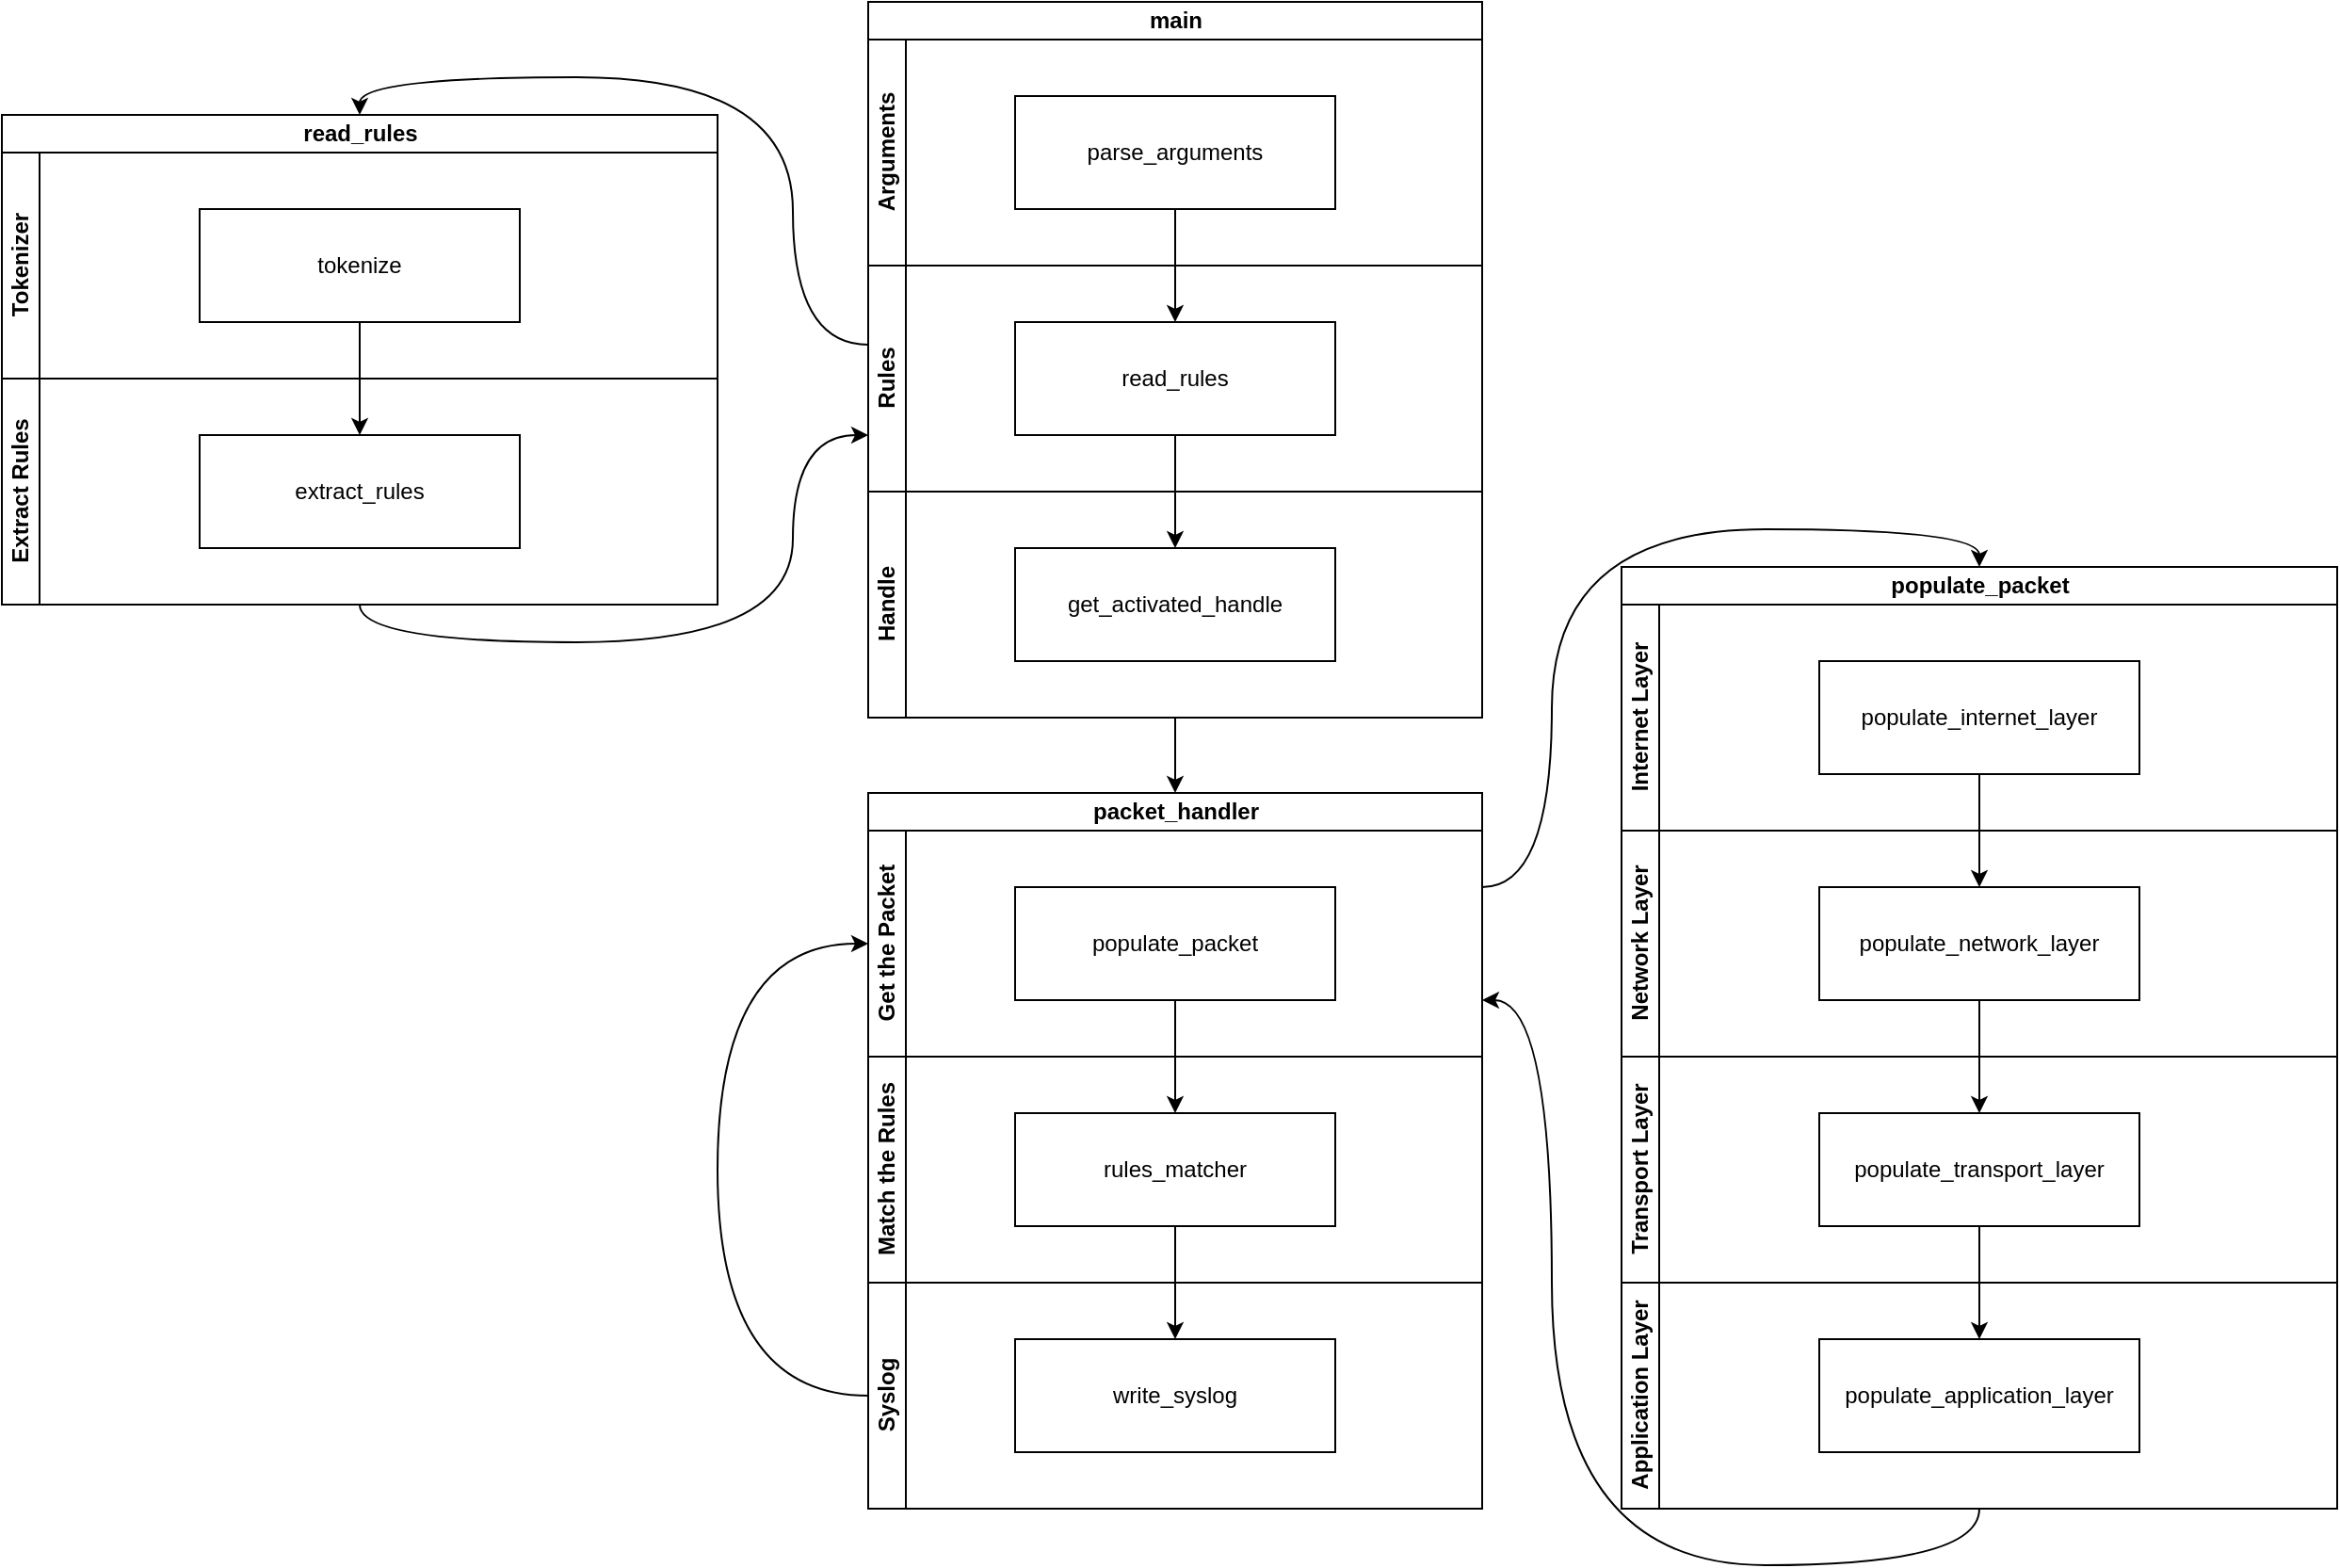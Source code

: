 <mxfile version="14.1.1" type="device"><diagram id="prtHgNgQTEPvFCAcTncT" name="Page-1"><mxGraphModel dx="2249" dy="794" grid="1" gridSize="10" guides="1" tooltips="1" connect="1" arrows="1" fold="1" page="1" pageScale="1" pageWidth="827" pageHeight="1169" math="0" shadow="0"><root><mxCell id="0"/><mxCell id="1" parent="0"/><mxCell id="hCdBlEyWWFd0zfUp14Pr-39" style="edgeStyle=orthogonalEdgeStyle;curved=1;rounded=0;orthogonalLoop=1;jettySize=auto;html=1;entryX=1;entryY=0.75;entryDx=0;entryDy=0;exitX=0.5;exitY=1;exitDx=0;exitDy=0;" parent="1" source="BsJ3tQAzjTz0DAWulmwK-13" target="hCdBlEyWWFd0zfUp14Pr-29" edge="1"><mxGeometry relative="1" as="geometry"><Array as="points"><mxPoint x="850" y="1030"/><mxPoint x="623" y="1030"/><mxPoint x="623" y="730"/></Array></mxGeometry></mxCell><mxCell id="BsJ3tQAzjTz0DAWulmwK-10" value="populate_packet" style="swimlane;html=1;childLayout=stackLayout;resizeParent=1;resizeParentMax=0;horizontal=1;startSize=20;horizontalStack=0;" parent="1" vertex="1"><mxGeometry x="660" y="500" width="380" height="260" as="geometry"/></mxCell><object label="Internet Layer" id="BsJ3tQAzjTz0DAWulmwK-11"><mxCell style="swimlane;html=1;startSize=20;horizontal=0;" parent="BsJ3tQAzjTz0DAWulmwK-10" vertex="1"><mxGeometry y="20" width="380" height="120" as="geometry"/></mxCell></object><UserObject label="populate_internet_layer" treeRoot="1" id="BsJ3tQAzjTz0DAWulmwK-14"><mxCell style="whiteSpace=wrap;html=1;align=center;treeFolding=1;treeMoving=1;newEdgeStyle={&quot;edgeStyle&quot;:&quot;elbowEdgeStyle&quot;,&quot;startArrow&quot;:&quot;none&quot;,&quot;endArrow&quot;:&quot;none&quot;};" parent="BsJ3tQAzjTz0DAWulmwK-11" vertex="1" collapsed="1"><mxGeometry x="105" y="30" width="170" height="60" as="geometry"/></mxCell></UserObject><mxCell id="BsJ3tQAzjTz0DAWulmwK-19" style="edgeStyle=orthogonalEdgeStyle;rounded=0;orthogonalLoop=1;jettySize=auto;html=1;entryX=0.5;entryY=0;entryDx=0;entryDy=0;" parent="BsJ3tQAzjTz0DAWulmwK-10" source="BsJ3tQAzjTz0DAWulmwK-14" target="BsJ3tQAzjTz0DAWulmwK-15" edge="1"><mxGeometry relative="1" as="geometry"/></mxCell><mxCell id="BsJ3tQAzjTz0DAWulmwK-12" value="Network Layer" style="swimlane;html=1;startSize=20;horizontal=0;" parent="BsJ3tQAzjTz0DAWulmwK-10" vertex="1"><mxGeometry y="140" width="380" height="120" as="geometry"/></mxCell><UserObject label="populate_network_layer" treeRoot="1" id="BsJ3tQAzjTz0DAWulmwK-15"><mxCell style="whiteSpace=wrap;html=1;align=center;treeFolding=1;treeMoving=1;newEdgeStyle={&quot;edgeStyle&quot;:&quot;elbowEdgeStyle&quot;,&quot;startArrow&quot;:&quot;none&quot;,&quot;endArrow&quot;:&quot;none&quot;};" parent="BsJ3tQAzjTz0DAWulmwK-12" vertex="1"><mxGeometry x="105" y="30" width="170" height="60" as="geometry"/></mxCell></UserObject><mxCell id="hCdBlEyWWFd0zfUp14Pr-2" style="edgeStyle=orthogonalEdgeStyle;curved=1;rounded=0;orthogonalLoop=1;jettySize=auto;html=1;entryX=0;entryY=0.75;entryDx=0;entryDy=0;exitX=0.5;exitY=1;exitDx=0;exitDy=0;" parent="1" source="BsJ3tQAzjTz0DAWulmwK-37" target="BsJ3tQAzjTz0DAWulmwK-44" edge="1"><mxGeometry relative="1" as="geometry"/></mxCell><mxCell id="BsJ3tQAzjTz0DAWulmwK-30" value="read_rules" style="swimlane;html=1;childLayout=stackLayout;resizeParent=1;resizeParentMax=0;horizontal=1;startSize=20;horizontalStack=0;" parent="1" vertex="1"><mxGeometry x="-200" y="260" width="380" height="260" as="geometry"/></mxCell><object label="Tokenizer" id="BsJ3tQAzjTz0DAWulmwK-31"><mxCell style="swimlane;html=1;startSize=20;horizontal=0;" parent="BsJ3tQAzjTz0DAWulmwK-30" vertex="1"><mxGeometry y="20" width="380" height="120" as="geometry"/></mxCell></object><UserObject label="tokenize" treeRoot="1" id="BsJ3tQAzjTz0DAWulmwK-32"><mxCell style="whiteSpace=wrap;html=1;align=center;treeFolding=1;treeMoving=1;newEdgeStyle={&quot;edgeStyle&quot;:&quot;elbowEdgeStyle&quot;,&quot;startArrow&quot;:&quot;none&quot;,&quot;endArrow&quot;:&quot;none&quot;};" parent="BsJ3tQAzjTz0DAWulmwK-31" vertex="1" collapsed="1"><mxGeometry x="105" y="30" width="170" height="60" as="geometry"/></mxCell></UserObject><mxCell id="BsJ3tQAzjTz0DAWulmwK-33" style="edgeStyle=orthogonalEdgeStyle;rounded=0;orthogonalLoop=1;jettySize=auto;html=1;entryX=0.5;entryY=0;entryDx=0;entryDy=0;" parent="BsJ3tQAzjTz0DAWulmwK-30" source="BsJ3tQAzjTz0DAWulmwK-32" edge="1"><mxGeometry relative="1" as="geometry"><mxPoint x="190" y="170" as="targetPoint"/></mxGeometry></mxCell><mxCell id="BsJ3tQAzjTz0DAWulmwK-37" value="Extract Rules" style="swimlane;html=1;startSize=20;horizontal=0;" parent="BsJ3tQAzjTz0DAWulmwK-30" vertex="1"><mxGeometry y="140" width="380" height="120" as="geometry"/></mxCell><UserObject label="extract_rules" treeRoot="1" id="BsJ3tQAzjTz0DAWulmwK-38"><mxCell style="whiteSpace=wrap;html=1;align=center;treeFolding=1;treeMoving=1;newEdgeStyle={&quot;edgeStyle&quot;:&quot;elbowEdgeStyle&quot;,&quot;startArrow&quot;:&quot;none&quot;,&quot;endArrow&quot;:&quot;none&quot;};" parent="BsJ3tQAzjTz0DAWulmwK-37" vertex="1"><mxGeometry x="105" y="30" width="170" height="60" as="geometry"/></mxCell></UserObject><mxCell id="BsJ3tQAzjTz0DAWulmwK-39" value="main" style="swimlane;html=1;childLayout=stackLayout;resizeParent=1;resizeParentMax=0;horizontal=1;startSize=20;horizontalStack=0;" parent="1" vertex="1"><mxGeometry x="260" y="200" width="326" height="380" as="geometry"/></mxCell><mxCell id="BsJ3tQAzjTz0DAWulmwK-42" style="edgeStyle=orthogonalEdgeStyle;rounded=0;orthogonalLoop=1;jettySize=auto;html=1;entryX=0.5;entryY=0;entryDx=0;entryDy=0;" parent="BsJ3tQAzjTz0DAWulmwK-39" source="BsJ3tQAzjTz0DAWulmwK-41" target="BsJ3tQAzjTz0DAWulmwK-45" edge="1"><mxGeometry relative="1" as="geometry"/></mxCell><mxCell id="BsJ3tQAzjTz0DAWulmwK-43" style="edgeStyle=orthogonalEdgeStyle;rounded=0;orthogonalLoop=1;jettySize=auto;html=1;entryX=0.5;entryY=0;entryDx=0;entryDy=0;" parent="BsJ3tQAzjTz0DAWulmwK-39" source="BsJ3tQAzjTz0DAWulmwK-45" target="BsJ3tQAzjTz0DAWulmwK-47" edge="1"><mxGeometry relative="1" as="geometry"/></mxCell><object label="Arguments" id="BsJ3tQAzjTz0DAWulmwK-40"><mxCell style="swimlane;html=1;startSize=20;horizontal=0;" parent="BsJ3tQAzjTz0DAWulmwK-39" vertex="1"><mxGeometry y="20" width="326" height="120" as="geometry"/></mxCell></object><UserObject label="parse_arguments" treeRoot="1" id="BsJ3tQAzjTz0DAWulmwK-41"><mxCell style="whiteSpace=wrap;html=1;align=center;treeFolding=1;treeMoving=1;newEdgeStyle={&quot;edgeStyle&quot;:&quot;elbowEdgeStyle&quot;,&quot;startArrow&quot;:&quot;none&quot;,&quot;endArrow&quot;:&quot;none&quot;};" parent="BsJ3tQAzjTz0DAWulmwK-40" vertex="1" collapsed="1"><mxGeometry x="78" y="30" width="170" height="60" as="geometry"/></mxCell></UserObject><mxCell id="BsJ3tQAzjTz0DAWulmwK-44" value="Rules" style="swimlane;html=1;startSize=20;horizontal=0;" parent="BsJ3tQAzjTz0DAWulmwK-39" vertex="1"><mxGeometry y="140" width="326" height="120" as="geometry"/></mxCell><UserObject label="read_rules" treeRoot="1" id="BsJ3tQAzjTz0DAWulmwK-45"><mxCell style="whiteSpace=wrap;html=1;align=center;treeFolding=1;treeMoving=1;newEdgeStyle={&quot;edgeStyle&quot;:&quot;elbowEdgeStyle&quot;,&quot;startArrow&quot;:&quot;none&quot;,&quot;endArrow&quot;:&quot;none&quot;};" parent="BsJ3tQAzjTz0DAWulmwK-44" vertex="1"><mxGeometry x="78" y="30" width="170" height="60" as="geometry"/></mxCell></UserObject><mxCell id="BsJ3tQAzjTz0DAWulmwK-46" value="Handle" style="swimlane;html=1;startSize=20;horizontal=0;" parent="BsJ3tQAzjTz0DAWulmwK-39" vertex="1"><mxGeometry y="260" width="326" height="120" as="geometry"/></mxCell><UserObject label="get_activated_handle" treeRoot="1" id="BsJ3tQAzjTz0DAWulmwK-47"><mxCell style="whiteSpace=wrap;html=1;align=center;treeFolding=1;treeMoving=1;newEdgeStyle={&quot;edgeStyle&quot;:&quot;elbowEdgeStyle&quot;,&quot;startArrow&quot;:&quot;none&quot;,&quot;endArrow&quot;:&quot;none&quot;};" parent="BsJ3tQAzjTz0DAWulmwK-46" vertex="1"><mxGeometry x="78" y="30" width="170" height="60" as="geometry"/></mxCell></UserObject><mxCell id="BsJ3tQAzjTz0DAWulmwK-48" style="edgeStyle=orthogonalEdgeStyle;rounded=0;orthogonalLoop=1;jettySize=auto;html=1;entryX=0.5;entryY=0;entryDx=0;entryDy=0;curved=1;exitX=0;exitY=0.35;exitDx=0;exitDy=0;exitPerimeter=0;" parent="1" source="BsJ3tQAzjTz0DAWulmwK-44" target="BsJ3tQAzjTz0DAWulmwK-30" edge="1"><mxGeometry relative="1" as="geometry"/></mxCell><mxCell id="hCdBlEyWWFd0zfUp14Pr-20" value="packet_handler" style="swimlane;html=1;childLayout=stackLayout;resizeParent=1;resizeParentMax=0;horizontal=1;startSize=20;horizontalStack=0;" parent="1" vertex="1"><mxGeometry x="260" y="620" width="326" height="140" as="geometry"/></mxCell><mxCell id="hCdBlEyWWFd0zfUp14Pr-29" value="Get the Packet" style="swimlane;html=1;startSize=20;horizontal=0;" parent="hCdBlEyWWFd0zfUp14Pr-20" vertex="1"><mxGeometry y="20" width="326" height="120" as="geometry"/></mxCell><UserObject label="populate_packet" treeRoot="1" id="hCdBlEyWWFd0zfUp14Pr-30"><mxCell style="whiteSpace=wrap;html=1;align=center;treeFolding=1;treeMoving=1;newEdgeStyle={&quot;edgeStyle&quot;:&quot;elbowEdgeStyle&quot;,&quot;startArrow&quot;:&quot;none&quot;,&quot;endArrow&quot;:&quot;none&quot;};" parent="hCdBlEyWWFd0zfUp14Pr-29" vertex="1"><mxGeometry x="78" y="30" width="170" height="60" as="geometry"/></mxCell></UserObject><mxCell id="hCdBlEyWWFd0zfUp14Pr-31" value="Match the Rules" style="swimlane;html=1;startSize=20;horizontal=0;" parent="1" vertex="1"><mxGeometry x="260" y="760" width="326" height="120" as="geometry"/></mxCell><UserObject label="rules_matcher" treeRoot="1" id="hCdBlEyWWFd0zfUp14Pr-32"><mxCell style="whiteSpace=wrap;html=1;align=center;treeFolding=1;treeMoving=1;newEdgeStyle={&quot;edgeStyle&quot;:&quot;elbowEdgeStyle&quot;,&quot;startArrow&quot;:&quot;none&quot;,&quot;endArrow&quot;:&quot;none&quot;};" parent="hCdBlEyWWFd0zfUp14Pr-31" vertex="1"><mxGeometry x="78" y="30" width="170" height="60" as="geometry"/></mxCell></UserObject><mxCell id="hCdBlEyWWFd0zfUp14Pr-37" style="edgeStyle=orthogonalEdgeStyle;curved=1;rounded=0;orthogonalLoop=1;jettySize=auto;html=1;entryX=0;entryY=0.5;entryDx=0;entryDy=0;exitX=0;exitY=0.5;exitDx=0;exitDy=0;" parent="1" source="hCdBlEyWWFd0zfUp14Pr-33" target="hCdBlEyWWFd0zfUp14Pr-29" edge="1"><mxGeometry relative="1" as="geometry"><Array as="points"><mxPoint x="180" y="940"/><mxPoint x="180" y="700"/></Array></mxGeometry></mxCell><mxCell id="hCdBlEyWWFd0zfUp14Pr-33" value="Syslog" style="swimlane;html=1;startSize=20;horizontal=0;" parent="1" vertex="1"><mxGeometry x="260" y="880" width="326" height="120" as="geometry"/></mxCell><UserObject label="write_syslog" treeRoot="1" id="hCdBlEyWWFd0zfUp14Pr-34"><mxCell style="whiteSpace=wrap;html=1;align=center;treeFolding=1;treeMoving=1;newEdgeStyle={&quot;edgeStyle&quot;:&quot;elbowEdgeStyle&quot;,&quot;startArrow&quot;:&quot;none&quot;,&quot;endArrow&quot;:&quot;none&quot;};" parent="hCdBlEyWWFd0zfUp14Pr-33" vertex="1"><mxGeometry x="78" y="30" width="170" height="60" as="geometry"/></mxCell></UserObject><mxCell id="hCdBlEyWWFd0zfUp14Pr-35" style="edgeStyle=orthogonalEdgeStyle;curved=1;rounded=0;orthogonalLoop=1;jettySize=auto;html=1;entryX=0.5;entryY=0;entryDx=0;entryDy=0;" parent="1" source="hCdBlEyWWFd0zfUp14Pr-30" target="hCdBlEyWWFd0zfUp14Pr-32" edge="1"><mxGeometry relative="1" as="geometry"/></mxCell><mxCell id="hCdBlEyWWFd0zfUp14Pr-36" style="edgeStyle=orthogonalEdgeStyle;curved=1;rounded=0;orthogonalLoop=1;jettySize=auto;html=1;entryX=0.5;entryY=0;entryDx=0;entryDy=0;" parent="1" source="hCdBlEyWWFd0zfUp14Pr-32" target="hCdBlEyWWFd0zfUp14Pr-34" edge="1"><mxGeometry relative="1" as="geometry"/></mxCell><mxCell id="hCdBlEyWWFd0zfUp14Pr-38" style="edgeStyle=orthogonalEdgeStyle;curved=1;rounded=0;orthogonalLoop=1;jettySize=auto;html=1;entryX=0.5;entryY=0;entryDx=0;entryDy=0;exitX=1;exitY=0.25;exitDx=0;exitDy=0;" parent="1" source="hCdBlEyWWFd0zfUp14Pr-29" target="BsJ3tQAzjTz0DAWulmwK-10" edge="1"><mxGeometry relative="1" as="geometry"/></mxCell><mxCell id="hCdBlEyWWFd0zfUp14Pr-40" style="edgeStyle=orthogonalEdgeStyle;curved=1;rounded=0;orthogonalLoop=1;jettySize=auto;html=1;" parent="1" source="BsJ3tQAzjTz0DAWulmwK-46" target="hCdBlEyWWFd0zfUp14Pr-20" edge="1"><mxGeometry relative="1" as="geometry"/></mxCell><mxCell id="gC3XBn9PY3Jo8p0A7dCh-1" value="Transport Layer" style="swimlane;html=1;startSize=20;horizontal=0;" vertex="1" parent="1"><mxGeometry x="660" y="760" width="380" height="120" as="geometry"/></mxCell><UserObject label="populate_transport_layer" treeRoot="1" id="gC3XBn9PY3Jo8p0A7dCh-2"><mxCell style="whiteSpace=wrap;html=1;align=center;treeFolding=1;treeMoving=1;newEdgeStyle={&quot;edgeStyle&quot;:&quot;elbowEdgeStyle&quot;,&quot;startArrow&quot;:&quot;none&quot;,&quot;endArrow&quot;:&quot;none&quot;};" vertex="1" parent="gC3XBn9PY3Jo8p0A7dCh-1"><mxGeometry x="105" y="30" width="170" height="60" as="geometry"/></mxCell></UserObject><mxCell id="BsJ3tQAzjTz0DAWulmwK-13" value="Application Layer" style="swimlane;html=1;startSize=20;horizontal=0;" parent="1" vertex="1"><mxGeometry x="660" y="880" width="380" height="120" as="geometry"/></mxCell><UserObject label="populate_application_layer" treeRoot="1" id="BsJ3tQAzjTz0DAWulmwK-16"><mxCell style="whiteSpace=wrap;html=1;align=center;treeFolding=1;treeMoving=1;newEdgeStyle={&quot;edgeStyle&quot;:&quot;elbowEdgeStyle&quot;,&quot;startArrow&quot;:&quot;none&quot;,&quot;endArrow&quot;:&quot;none&quot;};" parent="BsJ3tQAzjTz0DAWulmwK-13" vertex="1"><mxGeometry x="105" y="30" width="170" height="60" as="geometry"/></mxCell></UserObject><mxCell id="gC3XBn9PY3Jo8p0A7dCh-3" style="edgeStyle=orthogonalEdgeStyle;rounded=0;orthogonalLoop=1;jettySize=auto;html=1;entryX=0.5;entryY=0;entryDx=0;entryDy=0;" edge="1" parent="1" source="BsJ3tQAzjTz0DAWulmwK-15" target="gC3XBn9PY3Jo8p0A7dCh-2"><mxGeometry relative="1" as="geometry"/></mxCell><mxCell id="gC3XBn9PY3Jo8p0A7dCh-4" style="edgeStyle=orthogonalEdgeStyle;rounded=0;orthogonalLoop=1;jettySize=auto;html=1;entryX=0.5;entryY=0;entryDx=0;entryDy=0;" edge="1" parent="1" source="gC3XBn9PY3Jo8p0A7dCh-2" target="BsJ3tQAzjTz0DAWulmwK-16"><mxGeometry relative="1" as="geometry"/></mxCell></root></mxGraphModel></diagram></mxfile>